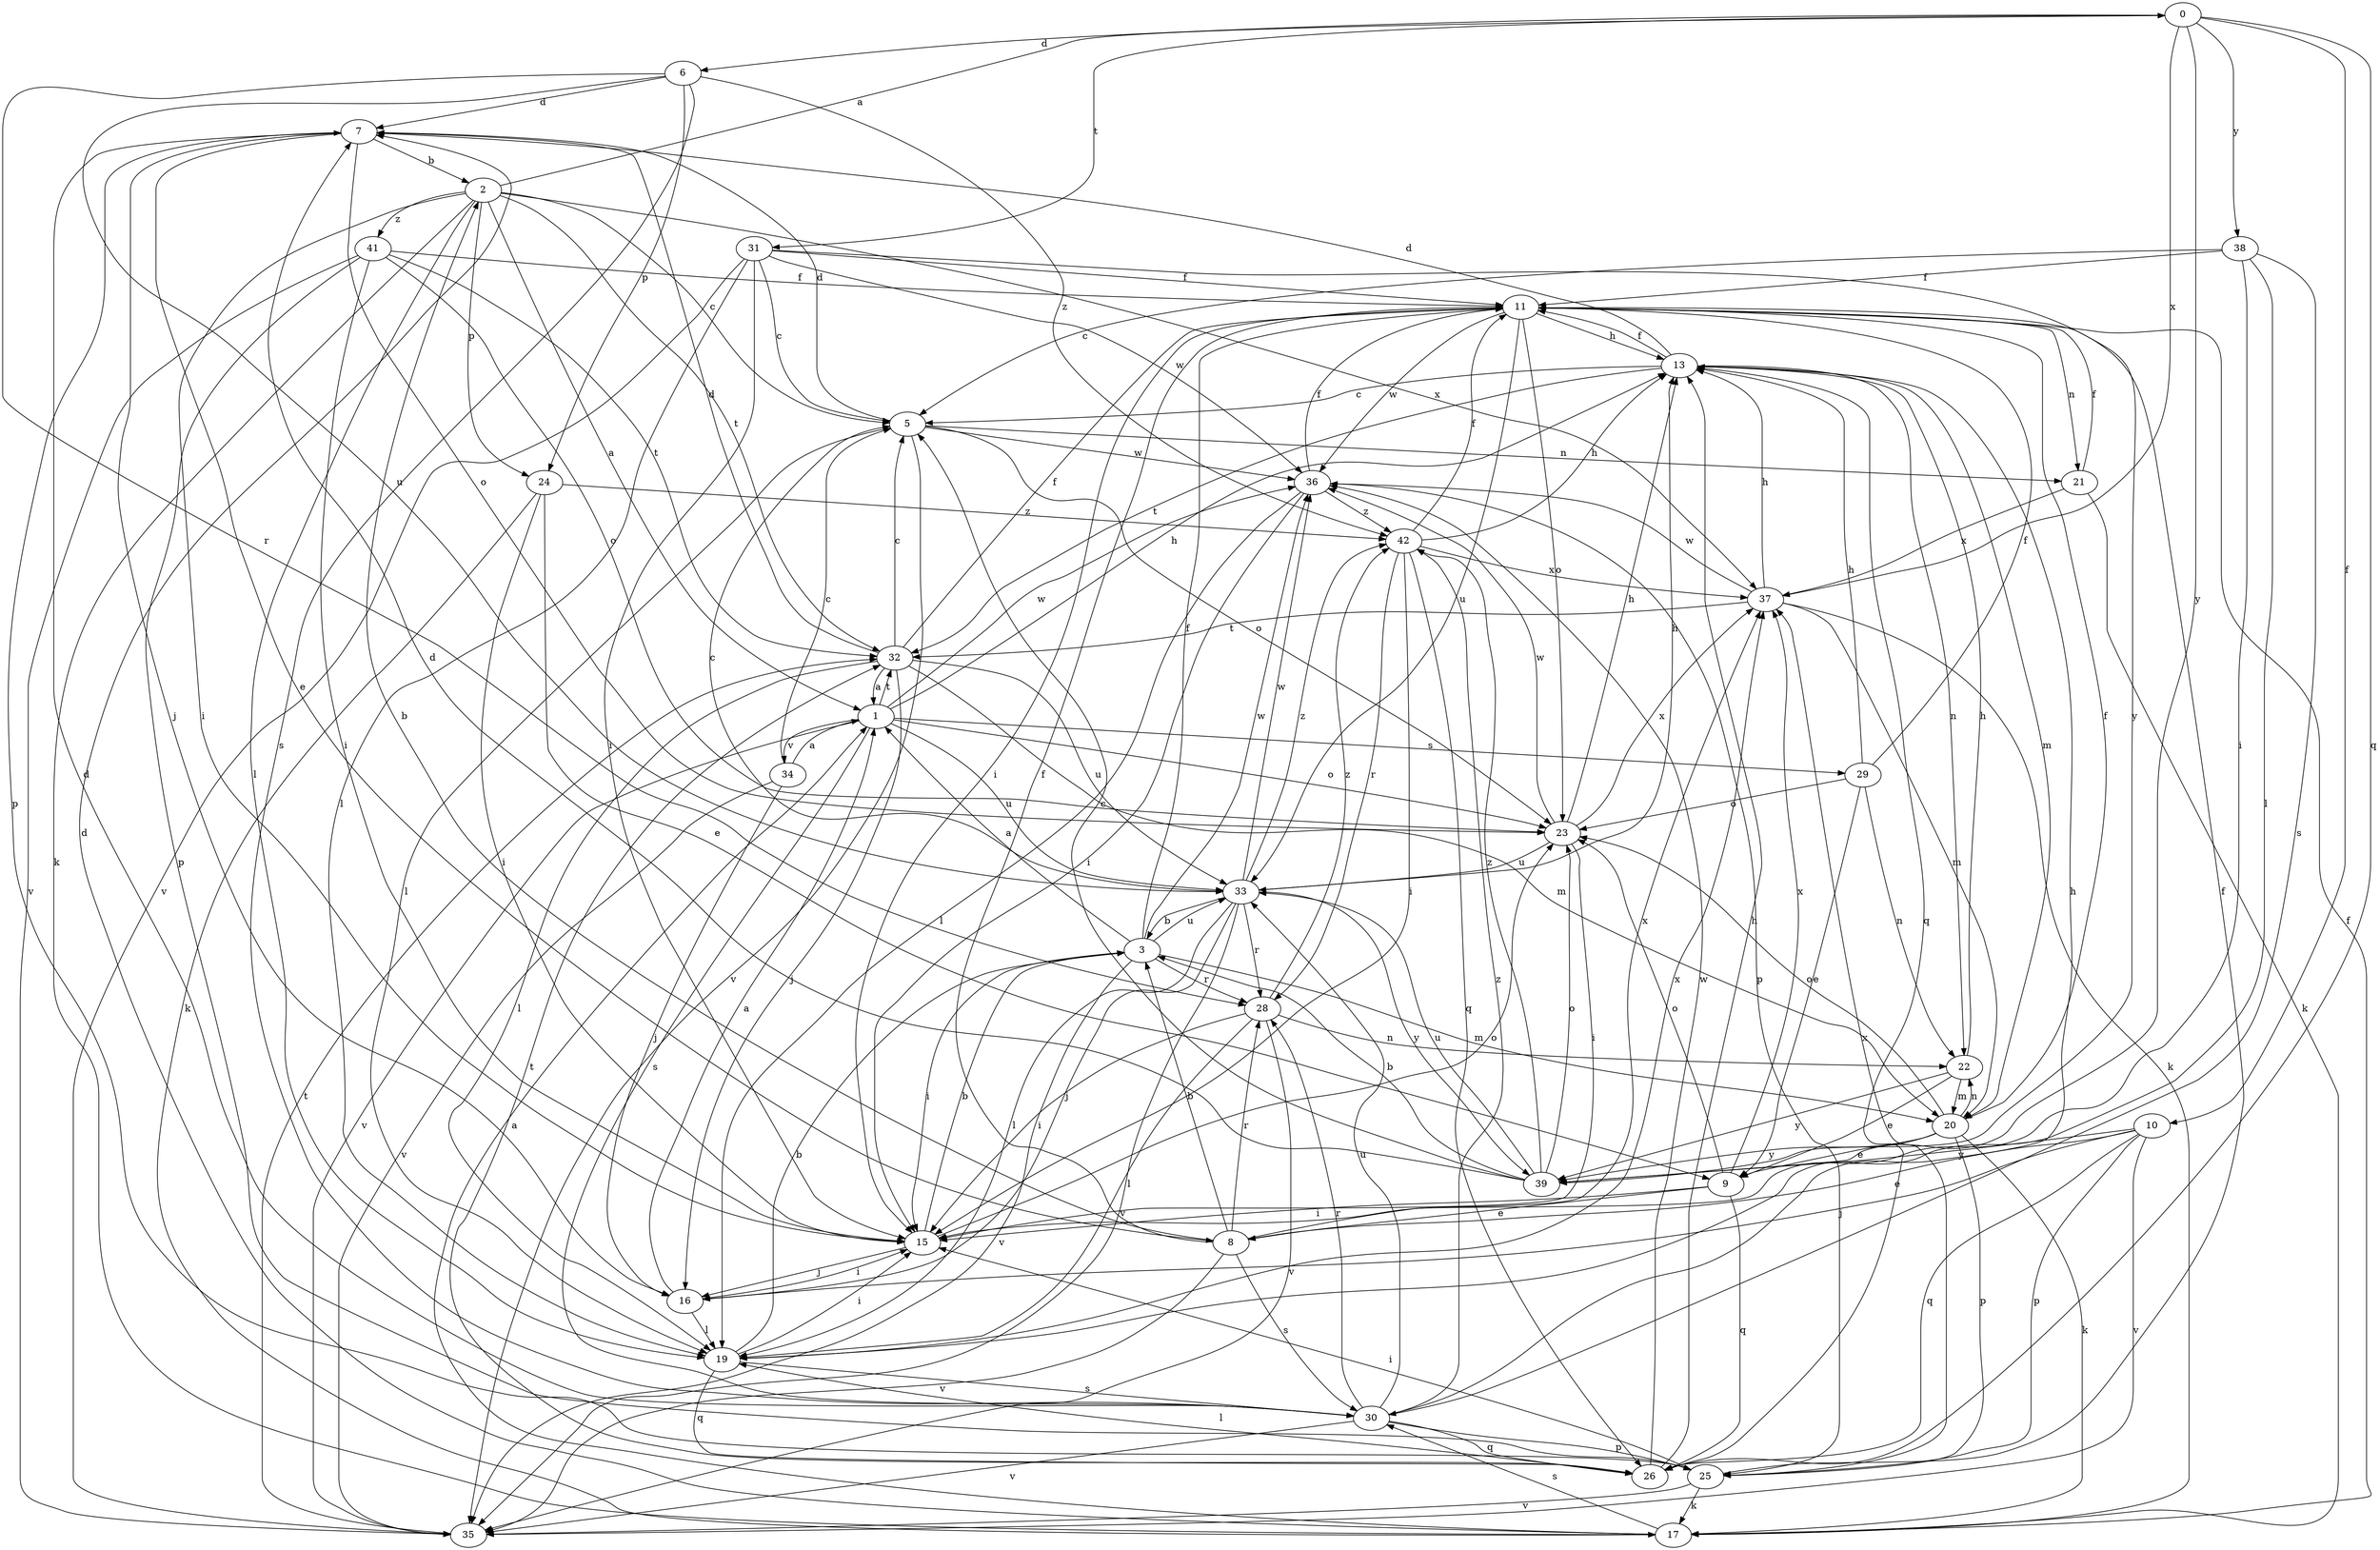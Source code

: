strict digraph  {
0;
1;
2;
3;
5;
6;
7;
8;
9;
10;
11;
13;
15;
16;
17;
19;
20;
21;
22;
23;
24;
25;
26;
28;
29;
30;
31;
32;
33;
34;
35;
36;
37;
38;
39;
41;
42;
0 -> 6  [label=d];
0 -> 10  [label=f];
0 -> 26  [label=q];
0 -> 31  [label=t];
0 -> 37  [label=x];
0 -> 38  [label=y];
0 -> 39  [label=y];
1 -> 13  [label=h];
1 -> 23  [label=o];
1 -> 29  [label=s];
1 -> 30  [label=s];
1 -> 32  [label=t];
1 -> 33  [label=u];
1 -> 34  [label=v];
1 -> 35  [label=v];
1 -> 36  [label=w];
2 -> 0  [label=a];
2 -> 1  [label=a];
2 -> 5  [label=c];
2 -> 15  [label=i];
2 -> 17  [label=k];
2 -> 19  [label=l];
2 -> 24  [label=p];
2 -> 32  [label=t];
2 -> 37  [label=x];
2 -> 41  [label=z];
3 -> 1  [label=a];
3 -> 11  [label=f];
3 -> 15  [label=i];
3 -> 20  [label=m];
3 -> 28  [label=r];
3 -> 33  [label=u];
3 -> 35  [label=v];
3 -> 36  [label=w];
5 -> 7  [label=d];
5 -> 19  [label=l];
5 -> 21  [label=n];
5 -> 23  [label=o];
5 -> 35  [label=v];
5 -> 36  [label=w];
6 -> 7  [label=d];
6 -> 24  [label=p];
6 -> 28  [label=r];
6 -> 30  [label=s];
6 -> 33  [label=u];
6 -> 42  [label=z];
7 -> 2  [label=b];
7 -> 8  [label=e];
7 -> 16  [label=j];
7 -> 23  [label=o];
7 -> 25  [label=p];
8 -> 2  [label=b];
8 -> 3  [label=b];
8 -> 11  [label=f];
8 -> 28  [label=r];
8 -> 30  [label=s];
8 -> 35  [label=v];
8 -> 37  [label=x];
9 -> 8  [label=e];
9 -> 15  [label=i];
9 -> 23  [label=o];
9 -> 26  [label=q];
9 -> 37  [label=x];
10 -> 8  [label=e];
10 -> 16  [label=j];
10 -> 25  [label=p];
10 -> 26  [label=q];
10 -> 35  [label=v];
10 -> 39  [label=y];
11 -> 13  [label=h];
11 -> 15  [label=i];
11 -> 21  [label=n];
11 -> 23  [label=o];
11 -> 33  [label=u];
11 -> 36  [label=w];
13 -> 5  [label=c];
13 -> 7  [label=d];
13 -> 11  [label=f];
13 -> 20  [label=m];
13 -> 22  [label=n];
13 -> 26  [label=q];
13 -> 32  [label=t];
15 -> 3  [label=b];
15 -> 16  [label=j];
15 -> 23  [label=o];
16 -> 1  [label=a];
16 -> 15  [label=i];
16 -> 19  [label=l];
17 -> 1  [label=a];
17 -> 7  [label=d];
17 -> 11  [label=f];
17 -> 30  [label=s];
19 -> 3  [label=b];
19 -> 15  [label=i];
19 -> 26  [label=q];
19 -> 30  [label=s];
19 -> 37  [label=x];
20 -> 9  [label=e];
20 -> 11  [label=f];
20 -> 17  [label=k];
20 -> 22  [label=n];
20 -> 23  [label=o];
20 -> 25  [label=p];
20 -> 39  [label=y];
21 -> 11  [label=f];
21 -> 17  [label=k];
21 -> 37  [label=x];
22 -> 9  [label=e];
22 -> 13  [label=h];
22 -> 20  [label=m];
22 -> 39  [label=y];
23 -> 13  [label=h];
23 -> 15  [label=i];
23 -> 33  [label=u];
23 -> 36  [label=w];
23 -> 37  [label=x];
24 -> 9  [label=e];
24 -> 15  [label=i];
24 -> 17  [label=k];
24 -> 42  [label=z];
25 -> 11  [label=f];
25 -> 15  [label=i];
25 -> 17  [label=k];
25 -> 35  [label=v];
25 -> 37  [label=x];
26 -> 13  [label=h];
26 -> 19  [label=l];
26 -> 32  [label=t];
26 -> 36  [label=w];
28 -> 15  [label=i];
28 -> 19  [label=l];
28 -> 22  [label=n];
28 -> 35  [label=v];
28 -> 42  [label=z];
29 -> 9  [label=e];
29 -> 11  [label=f];
29 -> 13  [label=h];
29 -> 22  [label=n];
29 -> 23  [label=o];
30 -> 7  [label=d];
30 -> 13  [label=h];
30 -> 25  [label=p];
30 -> 26  [label=q];
30 -> 28  [label=r];
30 -> 33  [label=u];
30 -> 35  [label=v];
30 -> 42  [label=z];
31 -> 5  [label=c];
31 -> 11  [label=f];
31 -> 15  [label=i];
31 -> 19  [label=l];
31 -> 35  [label=v];
31 -> 36  [label=w];
31 -> 39  [label=y];
32 -> 1  [label=a];
32 -> 5  [label=c];
32 -> 7  [label=d];
32 -> 11  [label=f];
32 -> 16  [label=j];
32 -> 19  [label=l];
32 -> 20  [label=m];
32 -> 33  [label=u];
33 -> 3  [label=b];
33 -> 5  [label=c];
33 -> 13  [label=h];
33 -> 16  [label=j];
33 -> 19  [label=l];
33 -> 28  [label=r];
33 -> 35  [label=v];
33 -> 36  [label=w];
33 -> 39  [label=y];
33 -> 42  [label=z];
34 -> 1  [label=a];
34 -> 5  [label=c];
34 -> 16  [label=j];
34 -> 35  [label=v];
35 -> 32  [label=t];
36 -> 11  [label=f];
36 -> 15  [label=i];
36 -> 19  [label=l];
36 -> 25  [label=p];
36 -> 42  [label=z];
37 -> 13  [label=h];
37 -> 17  [label=k];
37 -> 20  [label=m];
37 -> 32  [label=t];
37 -> 36  [label=w];
38 -> 5  [label=c];
38 -> 11  [label=f];
38 -> 15  [label=i];
38 -> 19  [label=l];
38 -> 30  [label=s];
39 -> 3  [label=b];
39 -> 5  [label=c];
39 -> 7  [label=d];
39 -> 23  [label=o];
39 -> 33  [label=u];
39 -> 42  [label=z];
41 -> 11  [label=f];
41 -> 15  [label=i];
41 -> 23  [label=o];
41 -> 25  [label=p];
41 -> 32  [label=t];
41 -> 35  [label=v];
42 -> 11  [label=f];
42 -> 13  [label=h];
42 -> 15  [label=i];
42 -> 26  [label=q];
42 -> 28  [label=r];
42 -> 37  [label=x];
}
